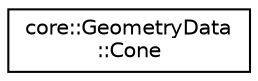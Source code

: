digraph "Graphical Class Hierarchy"
{
 // LATEX_PDF_SIZE
  edge [fontname="Helvetica",fontsize="10",labelfontname="Helvetica",labelfontsize="10"];
  node [fontname="Helvetica",fontsize="10",shape=record];
  rankdir="LR";
  Node0 [label="core::GeometryData\l::Cone",height=0.2,width=0.4,color="black", fillcolor="white", style="filled",URL="$d1/d73/structcore_1_1GeometryData_1_1Cone.html",tooltip=" "];
}

